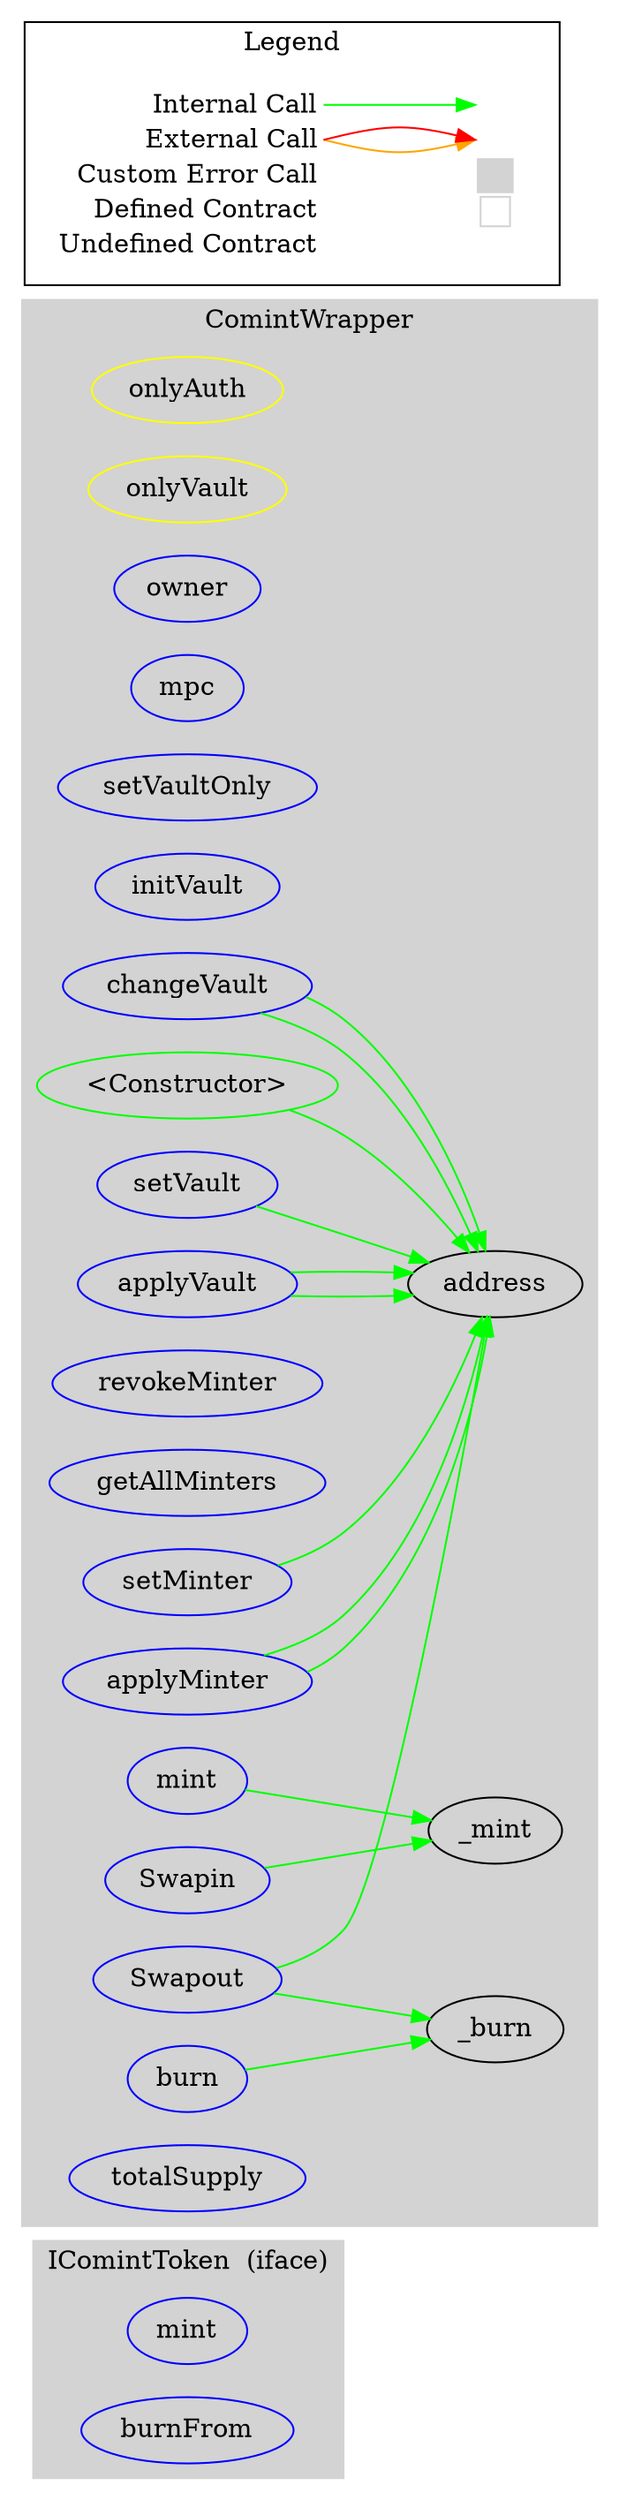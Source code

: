 digraph G {
  graph [ ratio = "auto", page = "100", compound =true ];
subgraph "clusterIComintToken" {
  graph [ label = "IComintToken  (iface)", color = "lightgray", style = "filled", bgcolor = "lightgray" ];
  "IComintToken.mint" [ label = "mint", color = "blue" ];
  "IComintToken.burnFrom" [ label = "burnFrom", color = "blue" ];
}

subgraph "clusterComintWrapper" {
  graph [ label = "ComintWrapper", color = "lightgray", style = "filled", bgcolor = "lightgray" ];
  "ComintWrapper.onlyAuth" [ label = "onlyAuth", color = "yellow" ];
  "ComintWrapper.onlyVault" [ label = "onlyVault", color = "yellow" ];
  "ComintWrapper.owner" [ label = "owner", color = "blue" ];
  "ComintWrapper.mpc" [ label = "mpc", color = "blue" ];
  "ComintWrapper.setVaultOnly" [ label = "setVaultOnly", color = "blue" ];
  "ComintWrapper.initVault" [ label = "initVault", color = "blue" ];
  "ComintWrapper.setVault" [ label = "setVault", color = "blue" ];
  "ComintWrapper.applyVault" [ label = "applyVault", color = "blue" ];
  "ComintWrapper.setMinter" [ label = "setMinter", color = "blue" ];
  "ComintWrapper.applyMinter" [ label = "applyMinter", color = "blue" ];
  "ComintWrapper.revokeMinter" [ label = "revokeMinter", color = "blue" ];
  "ComintWrapper.getAllMinters" [ label = "getAllMinters", color = "blue" ];
  "ComintWrapper.changeVault" [ label = "changeVault", color = "blue" ];
  "ComintWrapper.mint" [ label = "mint", color = "blue" ];
  "ComintWrapper.burn" [ label = "burn", color = "blue" ];
  "ComintWrapper.Swapin" [ label = "Swapin", color = "blue" ];
  "ComintWrapper.Swapout" [ label = "Swapout", color = "blue" ];
  "ComintWrapper.<Constructor>" [ label = "<Constructor>", color = "green" ];
  "ComintWrapper.totalSupply" [ label = "totalSupply", color = "blue" ];
  "ComintWrapper._mint" [ label = "_mint" ];
  "ComintWrapper._burn" [ label = "_burn" ];
  "ComintWrapper.address" [ label = "address" ];
}

  "ComintWrapper.setVault";
  "ComintWrapper.address";
  "ComintWrapper.applyVault";
  "ComintWrapper.setMinter";
  "ComintWrapper.applyMinter";
  "ComintWrapper.changeVault";
  "ComintWrapper.mint";
  "ComintWrapper._mint";
  "ComintWrapper.burn";
  "ComintWrapper._burn";
  "ComintWrapper.Swapin";
  "ComintWrapper.Swapout";
  "ComintWrapper.<Constructor>";
  "ComintWrapper.setVault" -> "ComintWrapper.address" [ color = "green" ];
  "ComintWrapper.applyVault" -> "ComintWrapper.address" [ color = "green" ];
  "ComintWrapper.applyVault" -> "ComintWrapper.address" [ color = "green" ];
  "ComintWrapper.setMinter" -> "ComintWrapper.address" [ color = "green" ];
  "ComintWrapper.applyMinter" -> "ComintWrapper.address" [ color = "green" ];
  "ComintWrapper.applyMinter" -> "ComintWrapper.address" [ color = "green" ];
  "ComintWrapper.changeVault" -> "ComintWrapper.address" [ color = "green" ];
  "ComintWrapper.changeVault" -> "ComintWrapper.address" [ color = "green" ];
  "ComintWrapper.mint" -> "ComintWrapper._mint" [ color = "green" ];
  "ComintWrapper.burn" -> "ComintWrapper._burn" [ color = "green" ];
  "ComintWrapper.Swapin" -> "ComintWrapper._mint" [ color = "green" ];
  "ComintWrapper.Swapout" -> "ComintWrapper.address" [ color = "green" ];
  "ComintWrapper.Swapout" -> "ComintWrapper._burn" [ color = "green" ];
  "ComintWrapper.<Constructor>" -> "ComintWrapper.address" [ color = "green" ];


rankdir=LR
node [shape=plaintext]
subgraph cluster_01 { 
label = "Legend";
key [label=<<table border="0" cellpadding="2" cellspacing="0" cellborder="0">
  <tr><td align="right" port="i1">Internal Call</td></tr>
  <tr><td align="right" port="i2">External Call</td></tr>
  <tr><td align="right" port="i2">Custom Error Call</td></tr>
  <tr><td align="right" port="i3">Defined Contract</td></tr>
  <tr><td align="right" port="i4">Undefined Contract</td></tr>
  </table>>]
key2 [label=<<table border="0" cellpadding="2" cellspacing="0" cellborder="0">
  <tr><td port="i1">&nbsp;&nbsp;&nbsp;</td></tr>
  <tr><td port="i2">&nbsp;&nbsp;&nbsp;</td></tr>
  <tr><td port="i3" bgcolor="lightgray">&nbsp;&nbsp;&nbsp;</td></tr>
  <tr><td port="i4">
    <table border="1" cellborder="0" cellspacing="0" cellpadding="7" color="lightgray">
      <tr>
       <td></td>
      </tr>
     </table>
  </td></tr>
  </table>>]
key:i1:e -> key2:i1:w [color="green"]
key:i2:e -> key2:i2:w [color="orange"]
key:i2:e -> key2:i2:w [color="red"]
}
}


